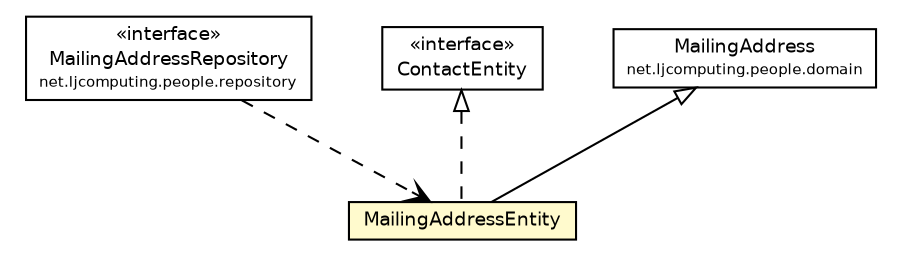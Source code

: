 #!/usr/local/bin/dot
#
# Class diagram 
# Generated by UMLGraph version R5_6 (http://www.umlgraph.org/)
#

digraph G {
	edge [fontname="Helvetica",fontsize=10,labelfontname="Helvetica",labelfontsize=10];
	node [fontname="Helvetica",fontsize=10,shape=plaintext];
	nodesep=0.25;
	ranksep=0.5;
	// net.ljcomputing.people.repository.MailingAddressRepository
	c877 [label=<<table title="net.ljcomputing.people.repository.MailingAddressRepository" border="0" cellborder="1" cellspacing="0" cellpadding="2" port="p" href="../repository/MailingAddressRepository.html">
		<tr><td><table border="0" cellspacing="0" cellpadding="1">
<tr><td align="center" balign="center"> &#171;interface&#187; </td></tr>
<tr><td align="center" balign="center"> MailingAddressRepository </td></tr>
<tr><td align="center" balign="center"><font point-size="7.0"> net.ljcomputing.people.repository </font></td></tr>
		</table></td></tr>
		</table>>, URL="../repository/MailingAddressRepository.html", fontname="Helvetica", fontcolor="black", fontsize=9.0];
	// net.ljcomputing.people.entity.ContactEntity
	c884 [label=<<table title="net.ljcomputing.people.entity.ContactEntity" border="0" cellborder="1" cellspacing="0" cellpadding="2" port="p" href="./ContactEntity.html">
		<tr><td><table border="0" cellspacing="0" cellpadding="1">
<tr><td align="center" balign="center"> &#171;interface&#187; </td></tr>
<tr><td align="center" balign="center"> ContactEntity </td></tr>
		</table></td></tr>
		</table>>, URL="./ContactEntity.html", fontname="Helvetica", fontcolor="black", fontsize=9.0];
	// net.ljcomputing.people.entity.MailingAddressEntity
	c888 [label=<<table title="net.ljcomputing.people.entity.MailingAddressEntity" border="0" cellborder="1" cellspacing="0" cellpadding="2" port="p" bgcolor="lemonChiffon" href="./MailingAddressEntity.html">
		<tr><td><table border="0" cellspacing="0" cellpadding="1">
<tr><td align="center" balign="center"> MailingAddressEntity </td></tr>
		</table></td></tr>
		</table>>, URL="./MailingAddressEntity.html", fontname="Helvetica", fontcolor="black", fontsize=9.0];
	// net.ljcomputing.people.domain.MailingAddress
	c902 [label=<<table title="net.ljcomputing.people.domain.MailingAddress" border="0" cellborder="1" cellspacing="0" cellpadding="2" port="p" href="../domain/MailingAddress.html">
		<tr><td><table border="0" cellspacing="0" cellpadding="1">
<tr><td align="center" balign="center"> MailingAddress </td></tr>
<tr><td align="center" balign="center"><font point-size="7.0"> net.ljcomputing.people.domain </font></td></tr>
		</table></td></tr>
		</table>>, URL="../domain/MailingAddress.html", fontname="Helvetica", fontcolor="black", fontsize=9.0];
	//net.ljcomputing.people.entity.MailingAddressEntity extends net.ljcomputing.people.domain.MailingAddress
	c902:p -> c888:p [dir=back,arrowtail=empty];
	//net.ljcomputing.people.entity.MailingAddressEntity implements net.ljcomputing.people.entity.ContactEntity
	c884:p -> c888:p [dir=back,arrowtail=empty,style=dashed];
	// net.ljcomputing.people.repository.MailingAddressRepository DEPEND net.ljcomputing.people.entity.MailingAddressEntity
	c877:p -> c888:p [taillabel="", label="", headlabel="", fontname="Helvetica", fontcolor="black", fontsize=10.0, color="black", arrowhead=open, style=dashed];
}

